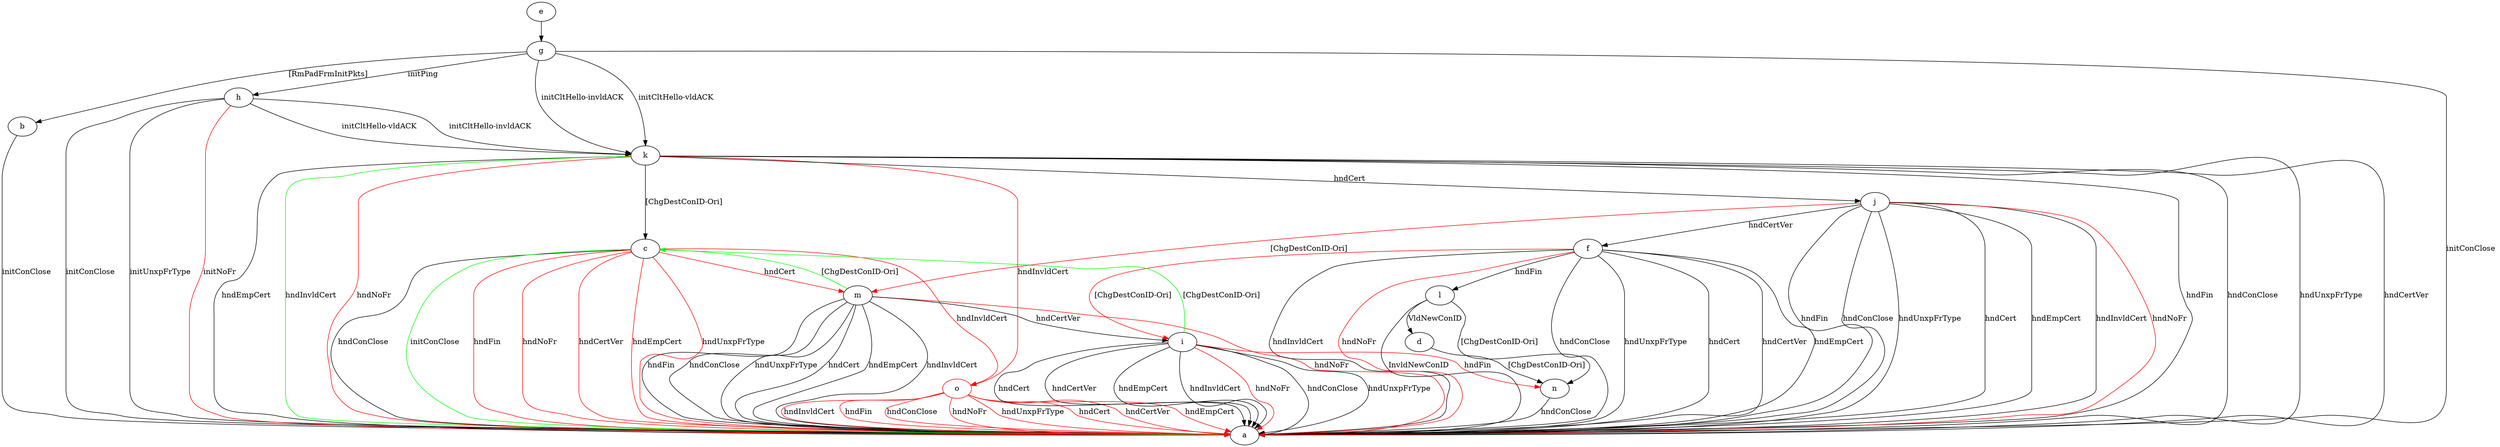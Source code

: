 digraph "" {
	b -> a	[key=0,
		label="initConClose "];
	c -> a	[key=0,
		label="hndConClose "];
	c -> a	[key=1,
		color=green,
		label="initConClose "];
	c -> a	[key=2,
		color=red,
		label="hndFin "];
	c -> a	[key=3,
		color=red,
		label="hndNoFr "];
	c -> a	[key=4,
		color=red,
		label="hndUnxpFrType "];
	c -> a	[key=5,
		color=red,
		label="hndCertVer "];
	c -> a	[key=6,
		color=red,
		label="hndEmpCert "];
	c -> m	[key=0,
		color=red,
		label="hndCert "];
	o	[color=red];
	c -> o	[key=0,
		color=red,
		label="hndInvldCert "];
	d -> n	[key=0,
		label="[ChgDestConID-Ori] "];
	e -> g	[key=0];
	f -> a	[key=0,
		label="hndConClose "];
	f -> a	[key=1,
		label="hndUnxpFrType "];
	f -> a	[key=2,
		label="hndCert "];
	f -> a	[key=3,
		label="hndCertVer "];
	f -> a	[key=4,
		label="hndEmpCert "];
	f -> a	[key=5,
		label="hndInvldCert "];
	f -> a	[key=6,
		color=red,
		label="hndNoFr "];
	f -> i	[key=0,
		color=red,
		label="[ChgDestConID-Ori] "];
	f -> l	[key=0,
		label="hndFin "];
	g -> a	[key=0,
		label="initConClose "];
	g -> b	[key=0,
		label="[RmPadFrmInitPkts] "];
	g -> h	[key=0,
		label="initPing "];
	g -> k	[key=0,
		label="initCltHello-vldACK "];
	g -> k	[key=1,
		label="initCltHello-invldACK "];
	h -> a	[key=0,
		label="initConClose "];
	h -> a	[key=1,
		label="initUnxpFrType "];
	h -> a	[key=2,
		color=red,
		label="initNoFr "];
	h -> k	[key=0,
		label="initCltHello-vldACK "];
	h -> k	[key=1,
		label="initCltHello-invldACK "];
	i -> a	[key=0,
		label="hndConClose "];
	i -> a	[key=1,
		label="hndUnxpFrType "];
	i -> a	[key=2,
		label="hndCert "];
	i -> a	[key=3,
		label="hndCertVer "];
	i -> a	[key=4,
		label="hndEmpCert "];
	i -> a	[key=5,
		label="hndInvldCert "];
	i -> a	[key=6,
		color=red,
		label="hndNoFr "];
	i -> c	[key=0,
		color=green,
		label="[ChgDestConID-Ori] "];
	i -> n	[key=0,
		color=red,
		label="hndFin "];
	j -> a	[key=0,
		label="hndFin "];
	j -> a	[key=1,
		label="hndConClose "];
	j -> a	[key=2,
		label="hndUnxpFrType "];
	j -> a	[key=3,
		label="hndCert "];
	j -> a	[key=4,
		label="hndEmpCert "];
	j -> a	[key=5,
		label="hndInvldCert "];
	j -> a	[key=6,
		color=red,
		label="hndNoFr "];
	j -> f	[key=0,
		label="hndCertVer "];
	j -> m	[key=0,
		color=red,
		label="[ChgDestConID-Ori] "];
	k -> a	[key=0,
		label="hndFin "];
	k -> a	[key=1,
		label="hndConClose "];
	k -> a	[key=2,
		label="hndUnxpFrType "];
	k -> a	[key=3,
		label="hndCertVer "];
	k -> a	[key=4,
		label="hndEmpCert "];
	k -> a	[key=5,
		color=green,
		label="hndInvldCert "];
	k -> a	[key=6,
		color=red,
		label="hndNoFr "];
	k -> c	[key=0,
		label="[ChgDestConID-Ori] "];
	k -> j	[key=0,
		label="hndCert "];
	k -> o	[key=0,
		color=red,
		label="hndInvldCert "];
	l -> a	[key=0,
		label="InvldNewConID "];
	l -> d	[key=0,
		label="VldNewConID "];
	l -> n	[key=0,
		label="[ChgDestConID-Ori] "];
	m -> a	[key=0,
		label="hndFin "];
	m -> a	[key=1,
		label="hndConClose "];
	m -> a	[key=2,
		label="hndUnxpFrType "];
	m -> a	[key=3,
		label="hndCert "];
	m -> a	[key=4,
		label="hndEmpCert "];
	m -> a	[key=5,
		label="hndInvldCert "];
	m -> a	[key=6,
		color=red,
		label="hndNoFr "];
	m -> c	[key=0,
		color=green,
		label="[ChgDestConID-Ori] "];
	m -> i	[key=0,
		label="hndCertVer "];
	n -> a	[key=0,
		label="hndConClose "];
	o -> a	[key=0,
		color=red,
		label="hndFin "];
	o -> a	[key=1,
		color=red,
		label="hndConClose "];
	o -> a	[key=2,
		color=red,
		label="hndNoFr "];
	o -> a	[key=3,
		color=red,
		label="hndUnxpFrType "];
	o -> a	[key=4,
		color=red,
		label="hndCert "];
	o -> a	[key=5,
		color=red,
		label="hndCertVer "];
	o -> a	[key=6,
		color=red,
		label="hndEmpCert "];
	o -> a	[key=7,
		color=red,
		label="hndInvldCert "];
}
